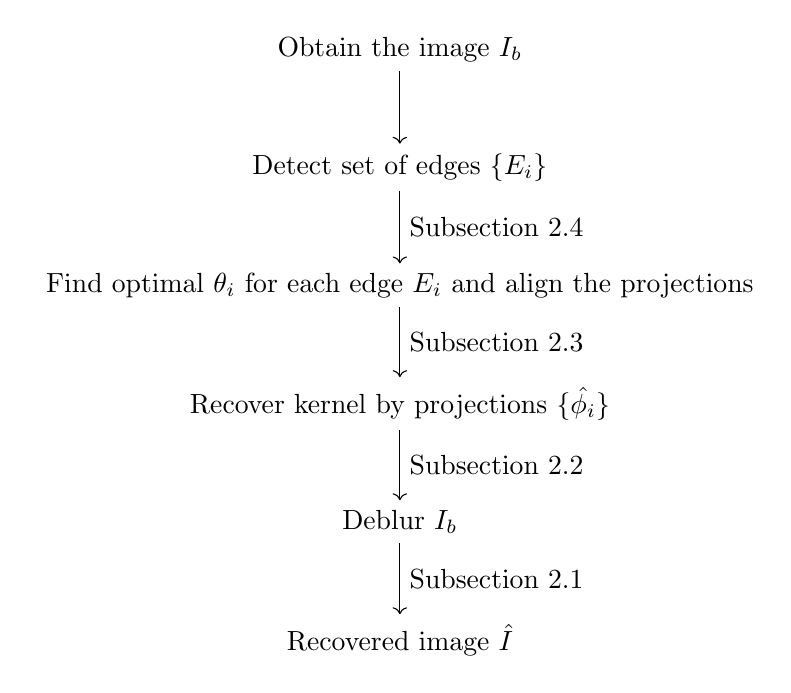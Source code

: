 \tikzstyle{int}=[draw, fill=blue!20, minimum size=2em]

\begin{tikzpicture}[node distance=1.5cm,auto]
  \node (I) {Obtain the image $I_b$};
  \node (s2_4) [below of=I] {Detect set of edges $\{E_i\}$};
  \node (s2_3) [below of=s2_4] {Find optimal $\theta_i$ for each edge $E_i$ and align the projections};
  \node (s2_2) [below of=s2_3] {Recover kernel by projections $\{\hat{\phi_i}\}$};
  \node (s2_1) [below of=s2_2] {Deblur $I_b$};
  \node (end) [below of=s2_1] {Recovered image $\hat{I}$};
  \path[->] (I) edge node {} (s2_4);
  \path[->] (s2_4) edge node {Subsection 2.4} (s2_3);
  \path[->] (s2_3) edge node {Subsection 2.3} (s2_2);
  \path[->] (s2_2) edge node {Subsection 2.2} (s2_1);
  \path[->] (s2_1) edge node {Subsection 2.1} (end);
\end{tikzpicture}